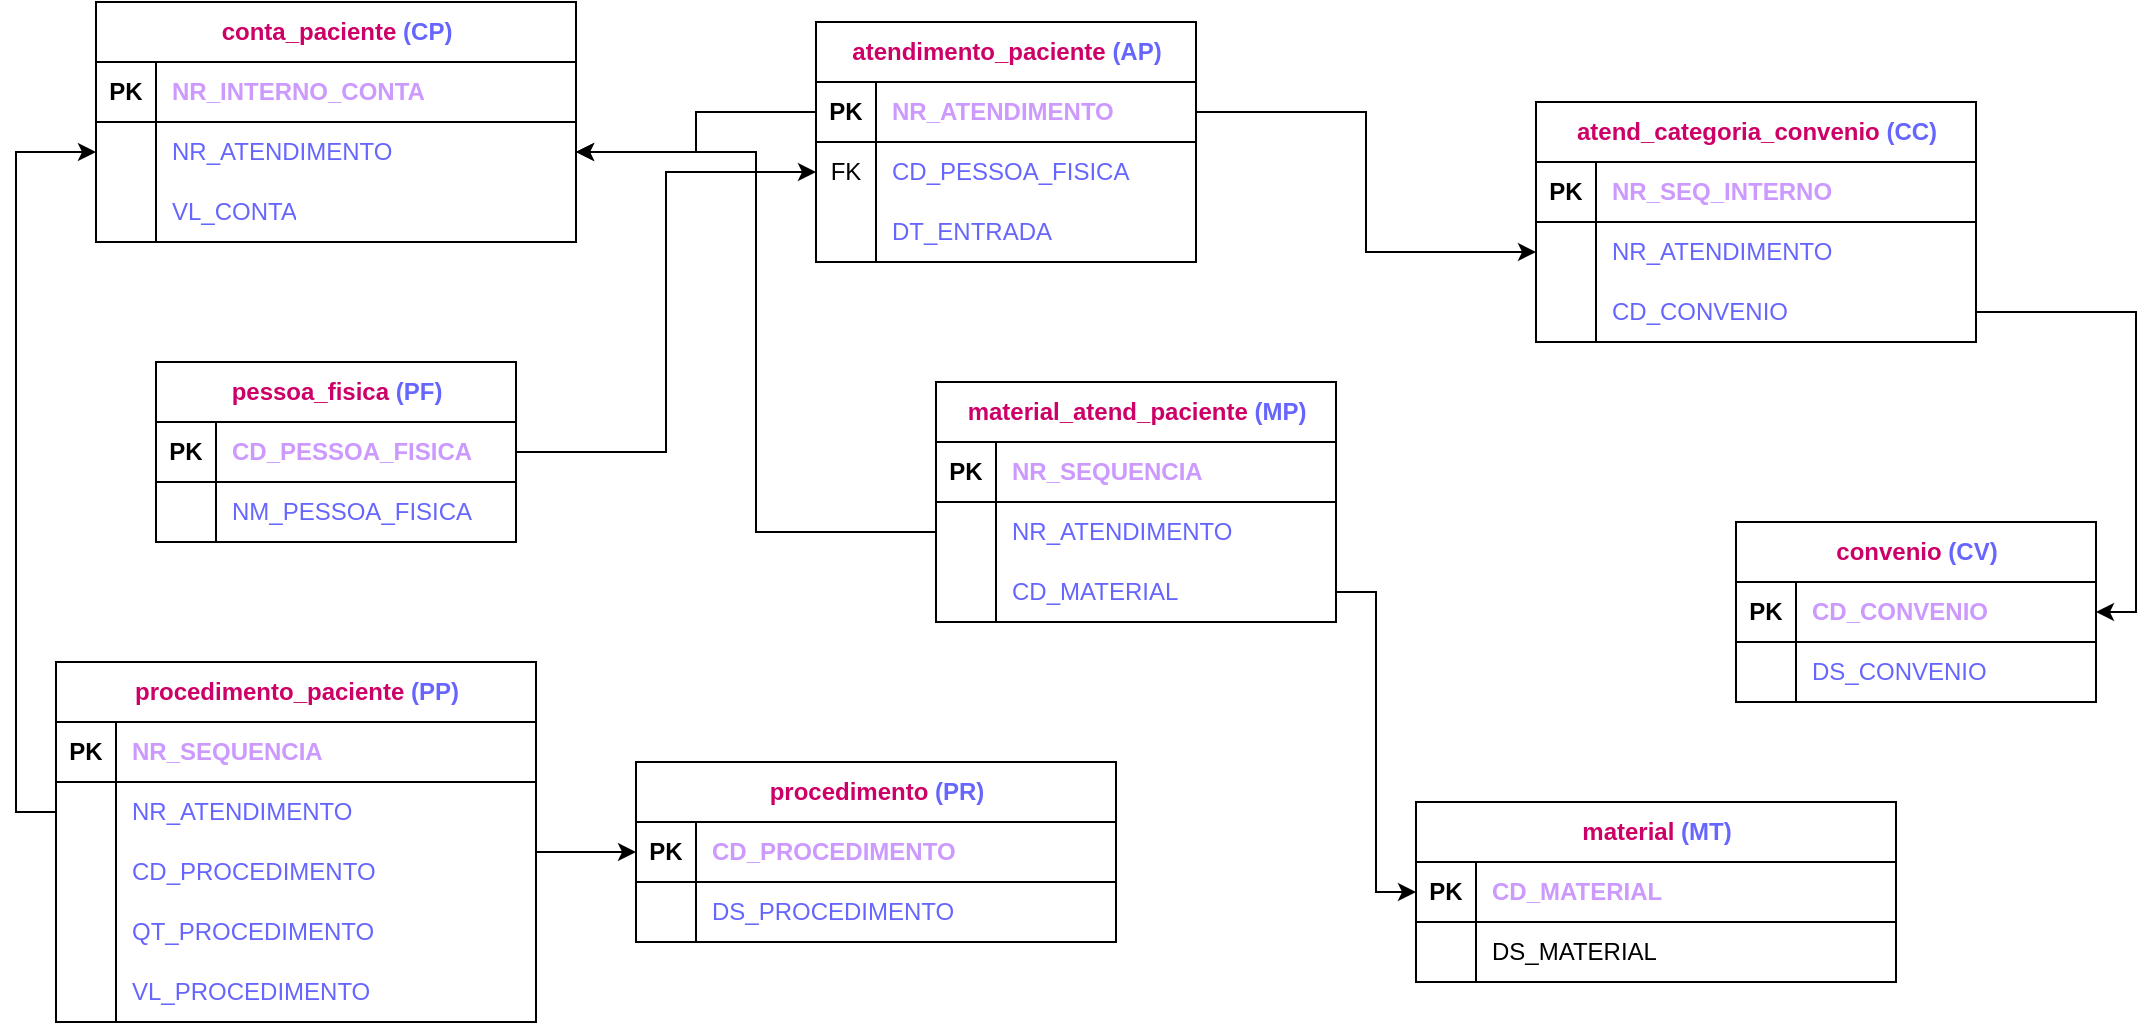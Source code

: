 <mxfile version="21.5.2" type="github">
  <diagram name="Página-1" id="vmhVhu7wZ9gfbNmEgtU1">
    <mxGraphModel dx="1566" dy="610" grid="1" gridSize="10" guides="1" tooltips="1" connect="1" arrows="1" fold="1" page="1" pageScale="1.5" pageWidth="827" pageHeight="1169" math="0" shadow="0">
      <root>
        <mxCell id="0" />
        <mxCell id="1" parent="0" />
        <mxCell id="HgWbAHYJYBhUuNswJU_g-87" value="&lt;font color=&quot;#cc0066&quot;&gt;material_atend_paciente&lt;/font&gt;&lt;font color=&quot;#6666ff&quot;&gt; (MP)&lt;/font&gt;" style="shape=table;startSize=30;container=1;collapsible=1;childLayout=tableLayout;fixedRows=1;rowLines=0;fontStyle=1;align=center;resizeLast=1;html=1;" parent="1" vertex="1">
          <mxGeometry x="560" y="290" width="200" height="120" as="geometry" />
        </mxCell>
        <mxCell id="HgWbAHYJYBhUuNswJU_g-88" value="" style="shape=tableRow;horizontal=0;startSize=0;swimlaneHead=0;swimlaneBody=0;fillColor=none;collapsible=0;dropTarget=0;points=[[0,0.5],[1,0.5]];portConstraint=eastwest;top=0;left=0;right=0;bottom=1;" parent="HgWbAHYJYBhUuNswJU_g-87" vertex="1">
          <mxGeometry y="30" width="200" height="30" as="geometry" />
        </mxCell>
        <mxCell id="HgWbAHYJYBhUuNswJU_g-89" value="PK" style="shape=partialRectangle;connectable=0;fillColor=none;top=0;left=0;bottom=0;right=0;fontStyle=1;overflow=hidden;whiteSpace=wrap;html=1;" parent="HgWbAHYJYBhUuNswJU_g-88" vertex="1">
          <mxGeometry width="30" height="30" as="geometry">
            <mxRectangle width="30" height="30" as="alternateBounds" />
          </mxGeometry>
        </mxCell>
        <mxCell id="HgWbAHYJYBhUuNswJU_g-90" value="&lt;font color=&quot;#cc99ff&quot;&gt;NR_SEQUENCIA&lt;/font&gt;" style="shape=partialRectangle;connectable=0;fillColor=none;top=0;left=0;bottom=0;right=0;align=left;spacingLeft=6;fontStyle=1;overflow=hidden;whiteSpace=wrap;html=1;" parent="HgWbAHYJYBhUuNswJU_g-88" vertex="1">
          <mxGeometry x="30" width="170" height="30" as="geometry">
            <mxRectangle width="170" height="30" as="alternateBounds" />
          </mxGeometry>
        </mxCell>
        <mxCell id="HgWbAHYJYBhUuNswJU_g-91" value="" style="shape=tableRow;horizontal=0;startSize=0;swimlaneHead=0;swimlaneBody=0;fillColor=none;collapsible=0;dropTarget=0;points=[[0,0.5],[1,0.5]];portConstraint=eastwest;top=0;left=0;right=0;bottom=0;" parent="HgWbAHYJYBhUuNswJU_g-87" vertex="1">
          <mxGeometry y="60" width="200" height="30" as="geometry" />
        </mxCell>
        <mxCell id="HgWbAHYJYBhUuNswJU_g-92" value="" style="shape=partialRectangle;connectable=0;fillColor=none;top=0;left=0;bottom=0;right=0;editable=1;overflow=hidden;whiteSpace=wrap;html=1;" parent="HgWbAHYJYBhUuNswJU_g-91" vertex="1">
          <mxGeometry width="30" height="30" as="geometry">
            <mxRectangle width="30" height="30" as="alternateBounds" />
          </mxGeometry>
        </mxCell>
        <mxCell id="HgWbAHYJYBhUuNswJU_g-93" value="&lt;font color=&quot;#6666ff&quot;&gt;NR_ATENDIMENTO&lt;/font&gt;" style="shape=partialRectangle;connectable=0;fillColor=none;top=0;left=0;bottom=0;right=0;align=left;spacingLeft=6;overflow=hidden;whiteSpace=wrap;html=1;" parent="HgWbAHYJYBhUuNswJU_g-91" vertex="1">
          <mxGeometry x="30" width="170" height="30" as="geometry">
            <mxRectangle width="170" height="30" as="alternateBounds" />
          </mxGeometry>
        </mxCell>
        <mxCell id="HgWbAHYJYBhUuNswJU_g-94" style="shape=tableRow;horizontal=0;startSize=0;swimlaneHead=0;swimlaneBody=0;fillColor=none;collapsible=0;dropTarget=0;points=[[0,0.5],[1,0.5]];portConstraint=eastwest;top=0;left=0;right=0;bottom=0;" parent="HgWbAHYJYBhUuNswJU_g-87" vertex="1">
          <mxGeometry y="90" width="200" height="30" as="geometry" />
        </mxCell>
        <mxCell id="HgWbAHYJYBhUuNswJU_g-95" style="shape=partialRectangle;connectable=0;fillColor=none;top=0;left=0;bottom=0;right=0;editable=1;overflow=hidden;whiteSpace=wrap;html=1;" parent="HgWbAHYJYBhUuNswJU_g-94" vertex="1">
          <mxGeometry width="30" height="30" as="geometry">
            <mxRectangle width="30" height="30" as="alternateBounds" />
          </mxGeometry>
        </mxCell>
        <mxCell id="HgWbAHYJYBhUuNswJU_g-96" value="&lt;font color=&quot;#6666ff&quot;&gt;CD_MATERIAL&lt;/font&gt;" style="shape=partialRectangle;connectable=0;fillColor=none;top=0;left=0;bottom=0;right=0;align=left;spacingLeft=6;overflow=hidden;whiteSpace=wrap;html=1;" parent="HgWbAHYJYBhUuNswJU_g-94" vertex="1">
          <mxGeometry x="30" width="170" height="30" as="geometry">
            <mxRectangle width="170" height="30" as="alternateBounds" />
          </mxGeometry>
        </mxCell>
        <mxCell id="HgWbAHYJYBhUuNswJU_g-108" value="&lt;font color=&quot;#cc0066&quot;&gt;material&amp;nbsp;&lt;/font&gt;&lt;font color=&quot;#6666ff&quot;&gt;(MT)&lt;/font&gt;" style="shape=table;startSize=30;container=1;collapsible=1;childLayout=tableLayout;fixedRows=1;rowLines=0;fontStyle=1;align=center;resizeLast=1;html=1;" parent="1" vertex="1">
          <mxGeometry x="800" y="500" width="240" height="90" as="geometry" />
        </mxCell>
        <mxCell id="HgWbAHYJYBhUuNswJU_g-109" value="" style="shape=tableRow;horizontal=0;startSize=0;swimlaneHead=0;swimlaneBody=0;fillColor=none;collapsible=0;dropTarget=0;points=[[0,0.5],[1,0.5]];portConstraint=eastwest;top=0;left=0;right=0;bottom=1;" parent="HgWbAHYJYBhUuNswJU_g-108" vertex="1">
          <mxGeometry y="30" width="240" height="30" as="geometry" />
        </mxCell>
        <mxCell id="HgWbAHYJYBhUuNswJU_g-110" value="PK" style="shape=partialRectangle;connectable=0;fillColor=none;top=0;left=0;bottom=0;right=0;fontStyle=1;overflow=hidden;whiteSpace=wrap;html=1;" parent="HgWbAHYJYBhUuNswJU_g-109" vertex="1">
          <mxGeometry width="30" height="30" as="geometry">
            <mxRectangle width="30" height="30" as="alternateBounds" />
          </mxGeometry>
        </mxCell>
        <mxCell id="HgWbAHYJYBhUuNswJU_g-111" value="&lt;font color=&quot;#cc99ff&quot;&gt;CD_MATERIAL&lt;/font&gt;" style="shape=partialRectangle;connectable=0;fillColor=none;top=0;left=0;bottom=0;right=0;align=left;spacingLeft=6;fontStyle=1;overflow=hidden;whiteSpace=wrap;html=1;" parent="HgWbAHYJYBhUuNswJU_g-109" vertex="1">
          <mxGeometry x="30" width="210" height="30" as="geometry">
            <mxRectangle width="210" height="30" as="alternateBounds" />
          </mxGeometry>
        </mxCell>
        <mxCell id="HgWbAHYJYBhUuNswJU_g-112" value="" style="shape=tableRow;horizontal=0;startSize=0;swimlaneHead=0;swimlaneBody=0;fillColor=none;collapsible=0;dropTarget=0;points=[[0,0.5],[1,0.5]];portConstraint=eastwest;top=0;left=0;right=0;bottom=0;" parent="HgWbAHYJYBhUuNswJU_g-108" vertex="1">
          <mxGeometry y="60" width="240" height="30" as="geometry" />
        </mxCell>
        <mxCell id="HgWbAHYJYBhUuNswJU_g-113" value="" style="shape=partialRectangle;connectable=0;fillColor=none;top=0;left=0;bottom=0;right=0;editable=1;overflow=hidden;whiteSpace=wrap;html=1;" parent="HgWbAHYJYBhUuNswJU_g-112" vertex="1">
          <mxGeometry width="30" height="30" as="geometry">
            <mxRectangle width="30" height="30" as="alternateBounds" />
          </mxGeometry>
        </mxCell>
        <mxCell id="HgWbAHYJYBhUuNswJU_g-114" value="DS_MATERIAL" style="shape=partialRectangle;connectable=0;fillColor=none;top=0;left=0;bottom=0;right=0;align=left;spacingLeft=6;overflow=hidden;whiteSpace=wrap;html=1;" parent="HgWbAHYJYBhUuNswJU_g-112" vertex="1">
          <mxGeometry x="30" width="210" height="30" as="geometry">
            <mxRectangle width="210" height="30" as="alternateBounds" />
          </mxGeometry>
        </mxCell>
        <mxCell id="HgWbAHYJYBhUuNswJU_g-119" value="&lt;font color=&quot;#cc0066&quot;&gt;conta_paciente&lt;/font&gt;&lt;font color=&quot;#000099&quot;&gt; &lt;/font&gt;&lt;font color=&quot;#6666ff&quot;&gt;(CP)&lt;/font&gt;" style="shape=table;startSize=30;container=1;collapsible=1;childLayout=tableLayout;fixedRows=1;rowLines=0;fontStyle=1;align=center;resizeLast=1;html=1;" parent="1" vertex="1">
          <mxGeometry x="140" y="100" width="240" height="120" as="geometry" />
        </mxCell>
        <mxCell id="HgWbAHYJYBhUuNswJU_g-120" value="" style="shape=tableRow;horizontal=0;startSize=0;swimlaneHead=0;swimlaneBody=0;fillColor=none;collapsible=0;dropTarget=0;points=[[0,0.5],[1,0.5]];portConstraint=eastwest;top=0;left=0;right=0;bottom=1;" parent="HgWbAHYJYBhUuNswJU_g-119" vertex="1">
          <mxGeometry y="30" width="240" height="30" as="geometry" />
        </mxCell>
        <mxCell id="HgWbAHYJYBhUuNswJU_g-121" value="PK" style="shape=partialRectangle;connectable=0;fillColor=none;top=0;left=0;bottom=0;right=0;fontStyle=1;overflow=hidden;whiteSpace=wrap;html=1;" parent="HgWbAHYJYBhUuNswJU_g-120" vertex="1">
          <mxGeometry width="30" height="30" as="geometry">
            <mxRectangle width="30" height="30" as="alternateBounds" />
          </mxGeometry>
        </mxCell>
        <mxCell id="HgWbAHYJYBhUuNswJU_g-122" value="&lt;font color=&quot;#cc99ff&quot;&gt;NR_INTERNO_CONTA&lt;/font&gt;" style="shape=partialRectangle;connectable=0;fillColor=none;top=0;left=0;bottom=0;right=0;align=left;spacingLeft=6;fontStyle=1;overflow=hidden;whiteSpace=wrap;html=1;" parent="HgWbAHYJYBhUuNswJU_g-120" vertex="1">
          <mxGeometry x="30" width="210" height="30" as="geometry">
            <mxRectangle width="210" height="30" as="alternateBounds" />
          </mxGeometry>
        </mxCell>
        <mxCell id="HgWbAHYJYBhUuNswJU_g-123" value="" style="shape=tableRow;horizontal=0;startSize=0;swimlaneHead=0;swimlaneBody=0;fillColor=none;collapsible=0;dropTarget=0;points=[[0,0.5],[1,0.5]];portConstraint=eastwest;top=0;left=0;right=0;bottom=0;" parent="HgWbAHYJYBhUuNswJU_g-119" vertex="1">
          <mxGeometry y="60" width="240" height="30" as="geometry" />
        </mxCell>
        <mxCell id="HgWbAHYJYBhUuNswJU_g-124" value="" style="shape=partialRectangle;connectable=0;fillColor=none;top=0;left=0;bottom=0;right=0;editable=1;overflow=hidden;whiteSpace=wrap;html=1;" parent="HgWbAHYJYBhUuNswJU_g-123" vertex="1">
          <mxGeometry width="30" height="30" as="geometry">
            <mxRectangle width="30" height="30" as="alternateBounds" />
          </mxGeometry>
        </mxCell>
        <mxCell id="HgWbAHYJYBhUuNswJU_g-125" value="&lt;font color=&quot;#6666ff&quot;&gt;NR_ATENDIMENTO&lt;/font&gt;" style="shape=partialRectangle;connectable=0;fillColor=none;top=0;left=0;bottom=0;right=0;align=left;spacingLeft=6;overflow=hidden;whiteSpace=wrap;html=1;" parent="HgWbAHYJYBhUuNswJU_g-123" vertex="1">
          <mxGeometry x="30" width="210" height="30" as="geometry">
            <mxRectangle width="210" height="30" as="alternateBounds" />
          </mxGeometry>
        </mxCell>
        <mxCell id="HgWbAHYJYBhUuNswJU_g-126" style="shape=tableRow;horizontal=0;startSize=0;swimlaneHead=0;swimlaneBody=0;fillColor=none;collapsible=0;dropTarget=0;points=[[0,0.5],[1,0.5]];portConstraint=eastwest;top=0;left=0;right=0;bottom=0;" parent="HgWbAHYJYBhUuNswJU_g-119" vertex="1">
          <mxGeometry y="90" width="240" height="30" as="geometry" />
        </mxCell>
        <mxCell id="HgWbAHYJYBhUuNswJU_g-127" style="shape=partialRectangle;connectable=0;fillColor=none;top=0;left=0;bottom=0;right=0;editable=1;overflow=hidden;whiteSpace=wrap;html=1;" parent="HgWbAHYJYBhUuNswJU_g-126" vertex="1">
          <mxGeometry width="30" height="30" as="geometry">
            <mxRectangle width="30" height="30" as="alternateBounds" />
          </mxGeometry>
        </mxCell>
        <mxCell id="HgWbAHYJYBhUuNswJU_g-128" value="&lt;font color=&quot;#6666ff&quot;&gt;VL_CONTA&lt;/font&gt;" style="shape=partialRectangle;connectable=0;fillColor=none;top=0;left=0;bottom=0;right=0;align=left;spacingLeft=6;overflow=hidden;whiteSpace=wrap;html=1;" parent="HgWbAHYJYBhUuNswJU_g-126" vertex="1">
          <mxGeometry x="30" width="210" height="30" as="geometry">
            <mxRectangle width="210" height="30" as="alternateBounds" />
          </mxGeometry>
        </mxCell>
        <mxCell id="HgWbAHYJYBhUuNswJU_g-129" value="&lt;font color=&quot;#cc0066&quot;&gt;atendimento_paciente &lt;/font&gt;&lt;font color=&quot;#6666ff&quot;&gt;(AP)&lt;/font&gt;" style="shape=table;startSize=30;container=1;collapsible=1;childLayout=tableLayout;fixedRows=1;rowLines=0;fontStyle=1;align=center;resizeLast=1;html=1;" parent="1" vertex="1">
          <mxGeometry x="500" y="110" width="190" height="120" as="geometry" />
        </mxCell>
        <mxCell id="HgWbAHYJYBhUuNswJU_g-130" value="" style="shape=tableRow;horizontal=0;startSize=0;swimlaneHead=0;swimlaneBody=0;fillColor=none;collapsible=0;dropTarget=0;points=[[0,0.5],[1,0.5]];portConstraint=eastwest;top=0;left=0;right=0;bottom=1;" parent="HgWbAHYJYBhUuNswJU_g-129" vertex="1">
          <mxGeometry y="30" width="190" height="30" as="geometry" />
        </mxCell>
        <mxCell id="HgWbAHYJYBhUuNswJU_g-131" value="PK" style="shape=partialRectangle;connectable=0;fillColor=none;top=0;left=0;bottom=0;right=0;fontStyle=1;overflow=hidden;whiteSpace=wrap;html=1;" parent="HgWbAHYJYBhUuNswJU_g-130" vertex="1">
          <mxGeometry width="30" height="30" as="geometry">
            <mxRectangle width="30" height="30" as="alternateBounds" />
          </mxGeometry>
        </mxCell>
        <mxCell id="HgWbAHYJYBhUuNswJU_g-132" value="&lt;font color=&quot;#cc99ff&quot;&gt;NR_ATENDIMENTO&lt;/font&gt;" style="shape=partialRectangle;connectable=0;fillColor=none;top=0;left=0;bottom=0;right=0;align=left;spacingLeft=6;fontStyle=1;overflow=hidden;whiteSpace=wrap;html=1;" parent="HgWbAHYJYBhUuNswJU_g-130" vertex="1">
          <mxGeometry x="30" width="160" height="30" as="geometry">
            <mxRectangle width="160" height="30" as="alternateBounds" />
          </mxGeometry>
        </mxCell>
        <mxCell id="HgWbAHYJYBhUuNswJU_g-133" value="" style="shape=tableRow;horizontal=0;startSize=0;swimlaneHead=0;swimlaneBody=0;fillColor=none;collapsible=0;dropTarget=0;points=[[0,0.5],[1,0.5]];portConstraint=eastwest;top=0;left=0;right=0;bottom=0;" parent="HgWbAHYJYBhUuNswJU_g-129" vertex="1">
          <mxGeometry y="60" width="190" height="30" as="geometry" />
        </mxCell>
        <mxCell id="HgWbAHYJYBhUuNswJU_g-134" value="FK" style="shape=partialRectangle;connectable=0;fillColor=none;top=0;left=0;bottom=0;right=0;editable=1;overflow=hidden;whiteSpace=wrap;html=1;" parent="HgWbAHYJYBhUuNswJU_g-133" vertex="1">
          <mxGeometry width="30" height="30" as="geometry">
            <mxRectangle width="30" height="30" as="alternateBounds" />
          </mxGeometry>
        </mxCell>
        <mxCell id="HgWbAHYJYBhUuNswJU_g-135" value="&lt;font color=&quot;#6666ff&quot;&gt;CD_PESSOA_FISICA&lt;/font&gt;" style="shape=partialRectangle;connectable=0;fillColor=none;top=0;left=0;bottom=0;right=0;align=left;spacingLeft=6;overflow=hidden;whiteSpace=wrap;html=1;" parent="HgWbAHYJYBhUuNswJU_g-133" vertex="1">
          <mxGeometry x="30" width="160" height="30" as="geometry">
            <mxRectangle width="160" height="30" as="alternateBounds" />
          </mxGeometry>
        </mxCell>
        <mxCell id="HgWbAHYJYBhUuNswJU_g-136" value="" style="shape=tableRow;horizontal=0;startSize=0;swimlaneHead=0;swimlaneBody=0;fillColor=none;collapsible=0;dropTarget=0;points=[[0,0.5],[1,0.5]];portConstraint=eastwest;top=0;left=0;right=0;bottom=0;" parent="HgWbAHYJYBhUuNswJU_g-129" vertex="1">
          <mxGeometry y="90" width="190" height="30" as="geometry" />
        </mxCell>
        <mxCell id="HgWbAHYJYBhUuNswJU_g-137" value="" style="shape=partialRectangle;connectable=0;fillColor=none;top=0;left=0;bottom=0;right=0;editable=1;overflow=hidden;whiteSpace=wrap;html=1;" parent="HgWbAHYJYBhUuNswJU_g-136" vertex="1">
          <mxGeometry width="30" height="30" as="geometry">
            <mxRectangle width="30" height="30" as="alternateBounds" />
          </mxGeometry>
        </mxCell>
        <mxCell id="HgWbAHYJYBhUuNswJU_g-138" value="&lt;font color=&quot;#6666ff&quot;&gt;DT_ENTRADA&lt;/font&gt;" style="shape=partialRectangle;connectable=0;fillColor=none;top=0;left=0;bottom=0;right=0;align=left;spacingLeft=6;overflow=hidden;whiteSpace=wrap;html=1;" parent="HgWbAHYJYBhUuNswJU_g-136" vertex="1">
          <mxGeometry x="30" width="160" height="30" as="geometry">
            <mxRectangle width="160" height="30" as="alternateBounds" />
          </mxGeometry>
        </mxCell>
        <mxCell id="HgWbAHYJYBhUuNswJU_g-139" value="&lt;font color=&quot;#cc0066&quot;&gt;pessoa_fisica &lt;/font&gt;&lt;font color=&quot;#6666ff&quot;&gt;(PF)&lt;/font&gt;" style="shape=table;startSize=30;container=1;collapsible=1;childLayout=tableLayout;fixedRows=1;rowLines=0;fontStyle=1;align=center;resizeLast=1;html=1;" parent="1" vertex="1">
          <mxGeometry x="170" y="280" width="180" height="90" as="geometry" />
        </mxCell>
        <mxCell id="HgWbAHYJYBhUuNswJU_g-140" value="" style="shape=tableRow;horizontal=0;startSize=0;swimlaneHead=0;swimlaneBody=0;fillColor=none;collapsible=0;dropTarget=0;points=[[0,0.5],[1,0.5]];portConstraint=eastwest;top=0;left=0;right=0;bottom=1;" parent="HgWbAHYJYBhUuNswJU_g-139" vertex="1">
          <mxGeometry y="30" width="180" height="30" as="geometry" />
        </mxCell>
        <mxCell id="HgWbAHYJYBhUuNswJU_g-141" value="PK" style="shape=partialRectangle;connectable=0;fillColor=none;top=0;left=0;bottom=0;right=0;fontStyle=1;overflow=hidden;whiteSpace=wrap;html=1;" parent="HgWbAHYJYBhUuNswJU_g-140" vertex="1">
          <mxGeometry width="30" height="30" as="geometry">
            <mxRectangle width="30" height="30" as="alternateBounds" />
          </mxGeometry>
        </mxCell>
        <mxCell id="HgWbAHYJYBhUuNswJU_g-142" value="&lt;font color=&quot;#cc99ff&quot;&gt;CD_PESSOA_FISICA&lt;/font&gt;" style="shape=partialRectangle;connectable=0;fillColor=none;top=0;left=0;bottom=0;right=0;align=left;spacingLeft=6;fontStyle=1;overflow=hidden;whiteSpace=wrap;html=1;" parent="HgWbAHYJYBhUuNswJU_g-140" vertex="1">
          <mxGeometry x="30" width="150" height="30" as="geometry">
            <mxRectangle width="150" height="30" as="alternateBounds" />
          </mxGeometry>
        </mxCell>
        <mxCell id="HgWbAHYJYBhUuNswJU_g-143" value="" style="shape=tableRow;horizontal=0;startSize=0;swimlaneHead=0;swimlaneBody=0;fillColor=none;collapsible=0;dropTarget=0;points=[[0,0.5],[1,0.5]];portConstraint=eastwest;top=0;left=0;right=0;bottom=0;" parent="HgWbAHYJYBhUuNswJU_g-139" vertex="1">
          <mxGeometry y="60" width="180" height="30" as="geometry" />
        </mxCell>
        <mxCell id="HgWbAHYJYBhUuNswJU_g-144" value="" style="shape=partialRectangle;connectable=0;fillColor=none;top=0;left=0;bottom=0;right=0;editable=1;overflow=hidden;whiteSpace=wrap;html=1;" parent="HgWbAHYJYBhUuNswJU_g-143" vertex="1">
          <mxGeometry width="30" height="30" as="geometry">
            <mxRectangle width="30" height="30" as="alternateBounds" />
          </mxGeometry>
        </mxCell>
        <mxCell id="HgWbAHYJYBhUuNswJU_g-145" value="&lt;font color=&quot;#6666ff&quot;&gt;NM_PESSOA_FISICA&lt;/font&gt;" style="shape=partialRectangle;connectable=0;fillColor=none;top=0;left=0;bottom=0;right=0;align=left;spacingLeft=6;overflow=hidden;whiteSpace=wrap;html=1;" parent="HgWbAHYJYBhUuNswJU_g-143" vertex="1">
          <mxGeometry x="30" width="150" height="30" as="geometry">
            <mxRectangle width="150" height="30" as="alternateBounds" />
          </mxGeometry>
        </mxCell>
        <mxCell id="HgWbAHYJYBhUuNswJU_g-146" value="&lt;font color=&quot;#cc0066&quot;&gt;atend_categoria_convenio &lt;/font&gt;&lt;font color=&quot;#6666ff&quot;&gt;(CC)&lt;/font&gt;" style="shape=table;startSize=30;container=1;collapsible=1;childLayout=tableLayout;fixedRows=1;rowLines=0;fontStyle=1;align=center;resizeLast=1;html=1;" parent="1" vertex="1">
          <mxGeometry x="860" y="150" width="220" height="120" as="geometry" />
        </mxCell>
        <mxCell id="HgWbAHYJYBhUuNswJU_g-147" value="" style="shape=tableRow;horizontal=0;startSize=0;swimlaneHead=0;swimlaneBody=0;fillColor=none;collapsible=0;dropTarget=0;points=[[0,0.5],[1,0.5]];portConstraint=eastwest;top=0;left=0;right=0;bottom=1;" parent="HgWbAHYJYBhUuNswJU_g-146" vertex="1">
          <mxGeometry y="30" width="220" height="30" as="geometry" />
        </mxCell>
        <mxCell id="HgWbAHYJYBhUuNswJU_g-148" value="PK" style="shape=partialRectangle;connectable=0;fillColor=none;top=0;left=0;bottom=0;right=0;fontStyle=1;overflow=hidden;whiteSpace=wrap;html=1;" parent="HgWbAHYJYBhUuNswJU_g-147" vertex="1">
          <mxGeometry width="30" height="30" as="geometry">
            <mxRectangle width="30" height="30" as="alternateBounds" />
          </mxGeometry>
        </mxCell>
        <mxCell id="HgWbAHYJYBhUuNswJU_g-149" value="&lt;font color=&quot;#cc99ff&quot;&gt;NR_SEQ_INTERNO&lt;/font&gt;" style="shape=partialRectangle;connectable=0;fillColor=none;top=0;left=0;bottom=0;right=0;align=left;spacingLeft=6;fontStyle=1;overflow=hidden;whiteSpace=wrap;html=1;" parent="HgWbAHYJYBhUuNswJU_g-147" vertex="1">
          <mxGeometry x="30" width="190" height="30" as="geometry">
            <mxRectangle width="190" height="30" as="alternateBounds" />
          </mxGeometry>
        </mxCell>
        <mxCell id="HgWbAHYJYBhUuNswJU_g-150" value="" style="shape=tableRow;horizontal=0;startSize=0;swimlaneHead=0;swimlaneBody=0;fillColor=none;collapsible=0;dropTarget=0;points=[[0,0.5],[1,0.5]];portConstraint=eastwest;top=0;left=0;right=0;bottom=0;" parent="HgWbAHYJYBhUuNswJU_g-146" vertex="1">
          <mxGeometry y="60" width="220" height="30" as="geometry" />
        </mxCell>
        <mxCell id="HgWbAHYJYBhUuNswJU_g-151" value="" style="shape=partialRectangle;connectable=0;fillColor=none;top=0;left=0;bottom=0;right=0;editable=1;overflow=hidden;whiteSpace=wrap;html=1;" parent="HgWbAHYJYBhUuNswJU_g-150" vertex="1">
          <mxGeometry width="30" height="30" as="geometry">
            <mxRectangle width="30" height="30" as="alternateBounds" />
          </mxGeometry>
        </mxCell>
        <mxCell id="HgWbAHYJYBhUuNswJU_g-152" value="&lt;font color=&quot;#6666ff&quot;&gt;NR_ATENDIMENTO&lt;/font&gt;" style="shape=partialRectangle;connectable=0;fillColor=none;top=0;left=0;bottom=0;right=0;align=left;spacingLeft=6;overflow=hidden;whiteSpace=wrap;html=1;" parent="HgWbAHYJYBhUuNswJU_g-150" vertex="1">
          <mxGeometry x="30" width="190" height="30" as="geometry">
            <mxRectangle width="190" height="30" as="alternateBounds" />
          </mxGeometry>
        </mxCell>
        <mxCell id="HgWbAHYJYBhUuNswJU_g-153" value="" style="shape=tableRow;horizontal=0;startSize=0;swimlaneHead=0;swimlaneBody=0;fillColor=none;collapsible=0;dropTarget=0;points=[[0,0.5],[1,0.5]];portConstraint=eastwest;top=0;left=0;right=0;bottom=0;" parent="HgWbAHYJYBhUuNswJU_g-146" vertex="1">
          <mxGeometry y="90" width="220" height="30" as="geometry" />
        </mxCell>
        <mxCell id="HgWbAHYJYBhUuNswJU_g-154" value="" style="shape=partialRectangle;connectable=0;fillColor=none;top=0;left=0;bottom=0;right=0;editable=1;overflow=hidden;whiteSpace=wrap;html=1;" parent="HgWbAHYJYBhUuNswJU_g-153" vertex="1">
          <mxGeometry width="30" height="30" as="geometry">
            <mxRectangle width="30" height="30" as="alternateBounds" />
          </mxGeometry>
        </mxCell>
        <mxCell id="HgWbAHYJYBhUuNswJU_g-155" value="&lt;font color=&quot;#6666ff&quot;&gt;CD_CONVENIO&lt;/font&gt;" style="shape=partialRectangle;connectable=0;fillColor=none;top=0;left=0;bottom=0;right=0;align=left;spacingLeft=6;overflow=hidden;whiteSpace=wrap;html=1;" parent="HgWbAHYJYBhUuNswJU_g-153" vertex="1">
          <mxGeometry x="30" width="190" height="30" as="geometry">
            <mxRectangle width="190" height="30" as="alternateBounds" />
          </mxGeometry>
        </mxCell>
        <mxCell id="HgWbAHYJYBhUuNswJU_g-156" value="&lt;font color=&quot;#cc0066&quot;&gt;convenio &lt;/font&gt;&lt;font color=&quot;#6666ff&quot;&gt;(CV)&lt;/font&gt;" style="shape=table;startSize=30;container=1;collapsible=1;childLayout=tableLayout;fixedRows=1;rowLines=0;fontStyle=1;align=center;resizeLast=1;html=1;" parent="1" vertex="1">
          <mxGeometry x="960" y="360" width="180" height="90" as="geometry" />
        </mxCell>
        <mxCell id="HgWbAHYJYBhUuNswJU_g-157" value="" style="shape=tableRow;horizontal=0;startSize=0;swimlaneHead=0;swimlaneBody=0;fillColor=none;collapsible=0;dropTarget=0;points=[[0,0.5],[1,0.5]];portConstraint=eastwest;top=0;left=0;right=0;bottom=1;" parent="HgWbAHYJYBhUuNswJU_g-156" vertex="1">
          <mxGeometry y="30" width="180" height="30" as="geometry" />
        </mxCell>
        <mxCell id="HgWbAHYJYBhUuNswJU_g-158" value="PK" style="shape=partialRectangle;connectable=0;fillColor=none;top=0;left=0;bottom=0;right=0;fontStyle=1;overflow=hidden;whiteSpace=wrap;html=1;" parent="HgWbAHYJYBhUuNswJU_g-157" vertex="1">
          <mxGeometry width="30" height="30" as="geometry">
            <mxRectangle width="30" height="30" as="alternateBounds" />
          </mxGeometry>
        </mxCell>
        <mxCell id="HgWbAHYJYBhUuNswJU_g-159" value="&lt;font color=&quot;#cc99ff&quot;&gt;CD_CONVENIO&lt;/font&gt;" style="shape=partialRectangle;connectable=0;fillColor=none;top=0;left=0;bottom=0;right=0;align=left;spacingLeft=6;fontStyle=1;overflow=hidden;whiteSpace=wrap;html=1;" parent="HgWbAHYJYBhUuNswJU_g-157" vertex="1">
          <mxGeometry x="30" width="150" height="30" as="geometry">
            <mxRectangle width="150" height="30" as="alternateBounds" />
          </mxGeometry>
        </mxCell>
        <mxCell id="HgWbAHYJYBhUuNswJU_g-160" value="" style="shape=tableRow;horizontal=0;startSize=0;swimlaneHead=0;swimlaneBody=0;fillColor=none;collapsible=0;dropTarget=0;points=[[0,0.5],[1,0.5]];portConstraint=eastwest;top=0;left=0;right=0;bottom=0;" parent="HgWbAHYJYBhUuNswJU_g-156" vertex="1">
          <mxGeometry y="60" width="180" height="30" as="geometry" />
        </mxCell>
        <mxCell id="HgWbAHYJYBhUuNswJU_g-161" value="" style="shape=partialRectangle;connectable=0;fillColor=none;top=0;left=0;bottom=0;right=0;editable=1;overflow=hidden;whiteSpace=wrap;html=1;" parent="HgWbAHYJYBhUuNswJU_g-160" vertex="1">
          <mxGeometry width="30" height="30" as="geometry">
            <mxRectangle width="30" height="30" as="alternateBounds" />
          </mxGeometry>
        </mxCell>
        <mxCell id="HgWbAHYJYBhUuNswJU_g-162" value="&lt;font color=&quot;#6666ff&quot;&gt;DS_CONVENIO&lt;/font&gt;" style="shape=partialRectangle;connectable=0;fillColor=none;top=0;left=0;bottom=0;right=0;align=left;spacingLeft=6;overflow=hidden;whiteSpace=wrap;html=1;" parent="HgWbAHYJYBhUuNswJU_g-160" vertex="1">
          <mxGeometry x="30" width="150" height="30" as="geometry">
            <mxRectangle width="150" height="30" as="alternateBounds" />
          </mxGeometry>
        </mxCell>
        <mxCell id="HgWbAHYJYBhUuNswJU_g-164" value="&lt;font color=&quot;#cc0066&quot;&gt;procedimento &lt;/font&gt;&lt;font color=&quot;#6666ff&quot;&gt;(PR)&lt;/font&gt;" style="shape=table;startSize=30;container=1;collapsible=1;childLayout=tableLayout;fixedRows=1;rowLines=0;fontStyle=1;align=center;resizeLast=1;html=1;" parent="1" vertex="1">
          <mxGeometry x="410" y="480" width="240" height="90" as="geometry" />
        </mxCell>
        <mxCell id="HgWbAHYJYBhUuNswJU_g-165" value="" style="shape=tableRow;horizontal=0;startSize=0;swimlaneHead=0;swimlaneBody=0;fillColor=none;collapsible=0;dropTarget=0;points=[[0,0.5],[1,0.5]];portConstraint=eastwest;top=0;left=0;right=0;bottom=1;" parent="HgWbAHYJYBhUuNswJU_g-164" vertex="1">
          <mxGeometry y="30" width="240" height="30" as="geometry" />
        </mxCell>
        <mxCell id="HgWbAHYJYBhUuNswJU_g-166" value="PK" style="shape=partialRectangle;connectable=0;fillColor=none;top=0;left=0;bottom=0;right=0;fontStyle=1;overflow=hidden;whiteSpace=wrap;html=1;" parent="HgWbAHYJYBhUuNswJU_g-165" vertex="1">
          <mxGeometry width="30" height="30" as="geometry">
            <mxRectangle width="30" height="30" as="alternateBounds" />
          </mxGeometry>
        </mxCell>
        <mxCell id="HgWbAHYJYBhUuNswJU_g-167" value="&lt;font color=&quot;#cc99ff&quot;&gt;CD_PROCEDIMENTO&lt;/font&gt;" style="shape=partialRectangle;connectable=0;fillColor=none;top=0;left=0;bottom=0;right=0;align=left;spacingLeft=6;fontStyle=1;overflow=hidden;whiteSpace=wrap;html=1;" parent="HgWbAHYJYBhUuNswJU_g-165" vertex="1">
          <mxGeometry x="30" width="210" height="30" as="geometry">
            <mxRectangle width="210" height="30" as="alternateBounds" />
          </mxGeometry>
        </mxCell>
        <mxCell id="HgWbAHYJYBhUuNswJU_g-168" value="" style="shape=tableRow;horizontal=0;startSize=0;swimlaneHead=0;swimlaneBody=0;fillColor=none;collapsible=0;dropTarget=0;points=[[0,0.5],[1,0.5]];portConstraint=eastwest;top=0;left=0;right=0;bottom=0;" parent="HgWbAHYJYBhUuNswJU_g-164" vertex="1">
          <mxGeometry y="60" width="240" height="30" as="geometry" />
        </mxCell>
        <mxCell id="HgWbAHYJYBhUuNswJU_g-169" value="" style="shape=partialRectangle;connectable=0;fillColor=none;top=0;left=0;bottom=0;right=0;editable=1;overflow=hidden;whiteSpace=wrap;html=1;" parent="HgWbAHYJYBhUuNswJU_g-168" vertex="1">
          <mxGeometry width="30" height="30" as="geometry">
            <mxRectangle width="30" height="30" as="alternateBounds" />
          </mxGeometry>
        </mxCell>
        <mxCell id="HgWbAHYJYBhUuNswJU_g-170" value="&lt;font color=&quot;#6666ff&quot;&gt;DS_PROCEDIMENTO&lt;/font&gt;" style="shape=partialRectangle;connectable=0;fillColor=none;top=0;left=0;bottom=0;right=0;align=left;spacingLeft=6;overflow=hidden;whiteSpace=wrap;html=1;" parent="HgWbAHYJYBhUuNswJU_g-168" vertex="1">
          <mxGeometry x="30" width="210" height="30" as="geometry">
            <mxRectangle width="210" height="30" as="alternateBounds" />
          </mxGeometry>
        </mxCell>
        <mxCell id="HgWbAHYJYBhUuNswJU_g-171" value="&lt;font color=&quot;#cc0066&quot;&gt;procedimento_paciente &lt;/font&gt;&lt;font color=&quot;#6666ff&quot;&gt;(PP)&lt;/font&gt;" style="shape=table;startSize=30;container=1;collapsible=1;childLayout=tableLayout;fixedRows=1;rowLines=0;fontStyle=1;align=center;resizeLast=1;html=1;" parent="1" vertex="1">
          <mxGeometry x="120" y="430" width="240" height="180" as="geometry" />
        </mxCell>
        <mxCell id="HgWbAHYJYBhUuNswJU_g-172" value="" style="shape=tableRow;horizontal=0;startSize=0;swimlaneHead=0;swimlaneBody=0;fillColor=none;collapsible=0;dropTarget=0;points=[[0,0.5],[1,0.5]];portConstraint=eastwest;top=0;left=0;right=0;bottom=1;" parent="HgWbAHYJYBhUuNswJU_g-171" vertex="1">
          <mxGeometry y="30" width="240" height="30" as="geometry" />
        </mxCell>
        <mxCell id="HgWbAHYJYBhUuNswJU_g-173" value="PK" style="shape=partialRectangle;connectable=0;fillColor=none;top=0;left=0;bottom=0;right=0;fontStyle=1;overflow=hidden;whiteSpace=wrap;html=1;" parent="HgWbAHYJYBhUuNswJU_g-172" vertex="1">
          <mxGeometry width="30" height="30" as="geometry">
            <mxRectangle width="30" height="30" as="alternateBounds" />
          </mxGeometry>
        </mxCell>
        <mxCell id="HgWbAHYJYBhUuNswJU_g-174" value="&lt;font color=&quot;#cc99ff&quot;&gt;NR_SEQUENCIA&lt;/font&gt;" style="shape=partialRectangle;connectable=0;fillColor=none;top=0;left=0;bottom=0;right=0;align=left;spacingLeft=6;fontStyle=1;overflow=hidden;whiteSpace=wrap;html=1;" parent="HgWbAHYJYBhUuNswJU_g-172" vertex="1">
          <mxGeometry x="30" width="210" height="30" as="geometry">
            <mxRectangle width="210" height="30" as="alternateBounds" />
          </mxGeometry>
        </mxCell>
        <mxCell id="HgWbAHYJYBhUuNswJU_g-175" value="" style="shape=tableRow;horizontal=0;startSize=0;swimlaneHead=0;swimlaneBody=0;fillColor=none;collapsible=0;dropTarget=0;points=[[0,0.5],[1,0.5]];portConstraint=eastwest;top=0;left=0;right=0;bottom=0;" parent="HgWbAHYJYBhUuNswJU_g-171" vertex="1">
          <mxGeometry y="60" width="240" height="30" as="geometry" />
        </mxCell>
        <mxCell id="HgWbAHYJYBhUuNswJU_g-176" value="" style="shape=partialRectangle;connectable=0;fillColor=none;top=0;left=0;bottom=0;right=0;editable=1;overflow=hidden;whiteSpace=wrap;html=1;" parent="HgWbAHYJYBhUuNswJU_g-175" vertex="1">
          <mxGeometry width="30" height="30" as="geometry">
            <mxRectangle width="30" height="30" as="alternateBounds" />
          </mxGeometry>
        </mxCell>
        <mxCell id="HgWbAHYJYBhUuNswJU_g-177" value="&lt;font color=&quot;#6666ff&quot;&gt;NR_ATENDIMENTO&lt;/font&gt;" style="shape=partialRectangle;connectable=0;fillColor=none;top=0;left=0;bottom=0;right=0;align=left;spacingLeft=6;overflow=hidden;whiteSpace=wrap;html=1;" parent="HgWbAHYJYBhUuNswJU_g-175" vertex="1">
          <mxGeometry x="30" width="210" height="30" as="geometry">
            <mxRectangle width="210" height="30" as="alternateBounds" />
          </mxGeometry>
        </mxCell>
        <mxCell id="HgWbAHYJYBhUuNswJU_g-178" style="shape=tableRow;horizontal=0;startSize=0;swimlaneHead=0;swimlaneBody=0;fillColor=none;collapsible=0;dropTarget=0;points=[[0,0.5],[1,0.5]];portConstraint=eastwest;top=0;left=0;right=0;bottom=0;" parent="HgWbAHYJYBhUuNswJU_g-171" vertex="1">
          <mxGeometry y="90" width="240" height="30" as="geometry" />
        </mxCell>
        <mxCell id="HgWbAHYJYBhUuNswJU_g-179" style="shape=partialRectangle;connectable=0;fillColor=none;top=0;left=0;bottom=0;right=0;editable=1;overflow=hidden;whiteSpace=wrap;html=1;" parent="HgWbAHYJYBhUuNswJU_g-178" vertex="1">
          <mxGeometry width="30" height="30" as="geometry">
            <mxRectangle width="30" height="30" as="alternateBounds" />
          </mxGeometry>
        </mxCell>
        <mxCell id="HgWbAHYJYBhUuNswJU_g-180" value="&lt;font color=&quot;#6666ff&quot;&gt;CD_PROCEDIMENTO&lt;/font&gt;" style="shape=partialRectangle;connectable=0;fillColor=none;top=0;left=0;bottom=0;right=0;align=left;spacingLeft=6;overflow=hidden;whiteSpace=wrap;html=1;" parent="HgWbAHYJYBhUuNswJU_g-178" vertex="1">
          <mxGeometry x="30" width="210" height="30" as="geometry">
            <mxRectangle width="210" height="30" as="alternateBounds" />
          </mxGeometry>
        </mxCell>
        <mxCell id="HgWbAHYJYBhUuNswJU_g-181" style="shape=tableRow;horizontal=0;startSize=0;swimlaneHead=0;swimlaneBody=0;fillColor=none;collapsible=0;dropTarget=0;points=[[0,0.5],[1,0.5]];portConstraint=eastwest;top=0;left=0;right=0;bottom=0;" parent="HgWbAHYJYBhUuNswJU_g-171" vertex="1">
          <mxGeometry y="120" width="240" height="30" as="geometry" />
        </mxCell>
        <mxCell id="HgWbAHYJYBhUuNswJU_g-182" style="shape=partialRectangle;connectable=0;fillColor=none;top=0;left=0;bottom=0;right=0;editable=1;overflow=hidden;whiteSpace=wrap;html=1;" parent="HgWbAHYJYBhUuNswJU_g-181" vertex="1">
          <mxGeometry width="30" height="30" as="geometry">
            <mxRectangle width="30" height="30" as="alternateBounds" />
          </mxGeometry>
        </mxCell>
        <mxCell id="HgWbAHYJYBhUuNswJU_g-183" value="&lt;font color=&quot;#6666ff&quot;&gt;QT_PROCEDIMENTO&lt;/font&gt;" style="shape=partialRectangle;connectable=0;fillColor=none;top=0;left=0;bottom=0;right=0;align=left;spacingLeft=6;overflow=hidden;whiteSpace=wrap;html=1;fontColor=#000099;" parent="HgWbAHYJYBhUuNswJU_g-181" vertex="1">
          <mxGeometry x="30" width="210" height="30" as="geometry">
            <mxRectangle width="210" height="30" as="alternateBounds" />
          </mxGeometry>
        </mxCell>
        <mxCell id="HgWbAHYJYBhUuNswJU_g-184" style="shape=tableRow;horizontal=0;startSize=0;swimlaneHead=0;swimlaneBody=0;fillColor=none;collapsible=0;dropTarget=0;points=[[0,0.5],[1,0.5]];portConstraint=eastwest;top=0;left=0;right=0;bottom=0;" parent="HgWbAHYJYBhUuNswJU_g-171" vertex="1">
          <mxGeometry y="150" width="240" height="30" as="geometry" />
        </mxCell>
        <mxCell id="HgWbAHYJYBhUuNswJU_g-185" style="shape=partialRectangle;connectable=0;fillColor=none;top=0;left=0;bottom=0;right=0;editable=1;overflow=hidden;whiteSpace=wrap;html=1;" parent="HgWbAHYJYBhUuNswJU_g-184" vertex="1">
          <mxGeometry width="30" height="30" as="geometry">
            <mxRectangle width="30" height="30" as="alternateBounds" />
          </mxGeometry>
        </mxCell>
        <mxCell id="HgWbAHYJYBhUuNswJU_g-186" value="&lt;font color=&quot;#6666ff&quot;&gt;VL_PROCEDIMENTO&lt;/font&gt;" style="shape=partialRectangle;connectable=0;fillColor=none;top=0;left=0;bottom=0;right=0;align=left;spacingLeft=6;overflow=hidden;whiteSpace=wrap;html=1;fontColor=#000099;" parent="HgWbAHYJYBhUuNswJU_g-184" vertex="1">
          <mxGeometry x="30" width="210" height="30" as="geometry">
            <mxRectangle width="210" height="30" as="alternateBounds" />
          </mxGeometry>
        </mxCell>
        <mxCell id="HgWbAHYJYBhUuNswJU_g-187" style="edgeStyle=orthogonalEdgeStyle;rounded=0;orthogonalLoop=1;jettySize=auto;html=1;exitX=1;exitY=0.5;exitDx=0;exitDy=0;entryX=0;entryY=0.5;entryDx=0;entryDy=0;" parent="1" source="HgWbAHYJYBhUuNswJU_g-178" target="HgWbAHYJYBhUuNswJU_g-165" edge="1">
          <mxGeometry relative="1" as="geometry">
            <Array as="points">
              <mxPoint x="360" y="525" />
            </Array>
          </mxGeometry>
        </mxCell>
        <mxCell id="HgWbAHYJYBhUuNswJU_g-188" style="edgeStyle=orthogonalEdgeStyle;rounded=0;orthogonalLoop=1;jettySize=auto;html=1;exitX=0;exitY=0.5;exitDx=0;exitDy=0;entryX=0;entryY=0.5;entryDx=0;entryDy=0;" parent="1" source="HgWbAHYJYBhUuNswJU_g-175" target="HgWbAHYJYBhUuNswJU_g-123" edge="1">
          <mxGeometry relative="1" as="geometry" />
        </mxCell>
        <mxCell id="HgWbAHYJYBhUuNswJU_g-189" style="edgeStyle=orthogonalEdgeStyle;rounded=0;orthogonalLoop=1;jettySize=auto;html=1;exitX=0;exitY=0.5;exitDx=0;exitDy=0;entryX=1;entryY=0.5;entryDx=0;entryDy=0;" parent="1" source="HgWbAHYJYBhUuNswJU_g-130" target="HgWbAHYJYBhUuNswJU_g-123" edge="1">
          <mxGeometry relative="1" as="geometry" />
        </mxCell>
        <mxCell id="HgWbAHYJYBhUuNswJU_g-190" style="edgeStyle=orthogonalEdgeStyle;rounded=0;orthogonalLoop=1;jettySize=auto;html=1;exitX=1;exitY=0.5;exitDx=0;exitDy=0;entryX=0;entryY=0.5;entryDx=0;entryDy=0;" parent="1" source="HgWbAHYJYBhUuNswJU_g-130" target="HgWbAHYJYBhUuNswJU_g-150" edge="1">
          <mxGeometry relative="1" as="geometry" />
        </mxCell>
        <mxCell id="HgWbAHYJYBhUuNswJU_g-191" style="edgeStyle=orthogonalEdgeStyle;rounded=0;orthogonalLoop=1;jettySize=auto;html=1;exitX=1;exitY=0.5;exitDx=0;exitDy=0;entryX=0;entryY=0.5;entryDx=0;entryDy=0;" parent="1" source="HgWbAHYJYBhUuNswJU_g-140" target="HgWbAHYJYBhUuNswJU_g-133" edge="1">
          <mxGeometry relative="1" as="geometry" />
        </mxCell>
        <mxCell id="HgWbAHYJYBhUuNswJU_g-193" style="edgeStyle=orthogonalEdgeStyle;rounded=0;orthogonalLoop=1;jettySize=auto;html=1;exitX=1;exitY=0.5;exitDx=0;exitDy=0;entryX=1;entryY=0.5;entryDx=0;entryDy=0;" parent="1" source="HgWbAHYJYBhUuNswJU_g-153" target="HgWbAHYJYBhUuNswJU_g-157" edge="1">
          <mxGeometry relative="1" as="geometry" />
        </mxCell>
        <mxCell id="HgWbAHYJYBhUuNswJU_g-196" style="edgeStyle=orthogonalEdgeStyle;rounded=0;orthogonalLoop=1;jettySize=auto;html=1;exitX=1;exitY=0.5;exitDx=0;exitDy=0;entryX=0;entryY=0.5;entryDx=0;entryDy=0;" parent="1" source="HgWbAHYJYBhUuNswJU_g-94" target="HgWbAHYJYBhUuNswJU_g-109" edge="1">
          <mxGeometry relative="1" as="geometry" />
        </mxCell>
        <mxCell id="YRpCt9viQT53n50qpJ1M-1" style="edgeStyle=orthogonalEdgeStyle;rounded=0;orthogonalLoop=1;jettySize=auto;html=1;exitX=0;exitY=0.5;exitDx=0;exitDy=0;entryX=1;entryY=0.5;entryDx=0;entryDy=0;" edge="1" parent="1" source="HgWbAHYJYBhUuNswJU_g-91" target="HgWbAHYJYBhUuNswJU_g-123">
          <mxGeometry relative="1" as="geometry" />
        </mxCell>
      </root>
    </mxGraphModel>
  </diagram>
</mxfile>
